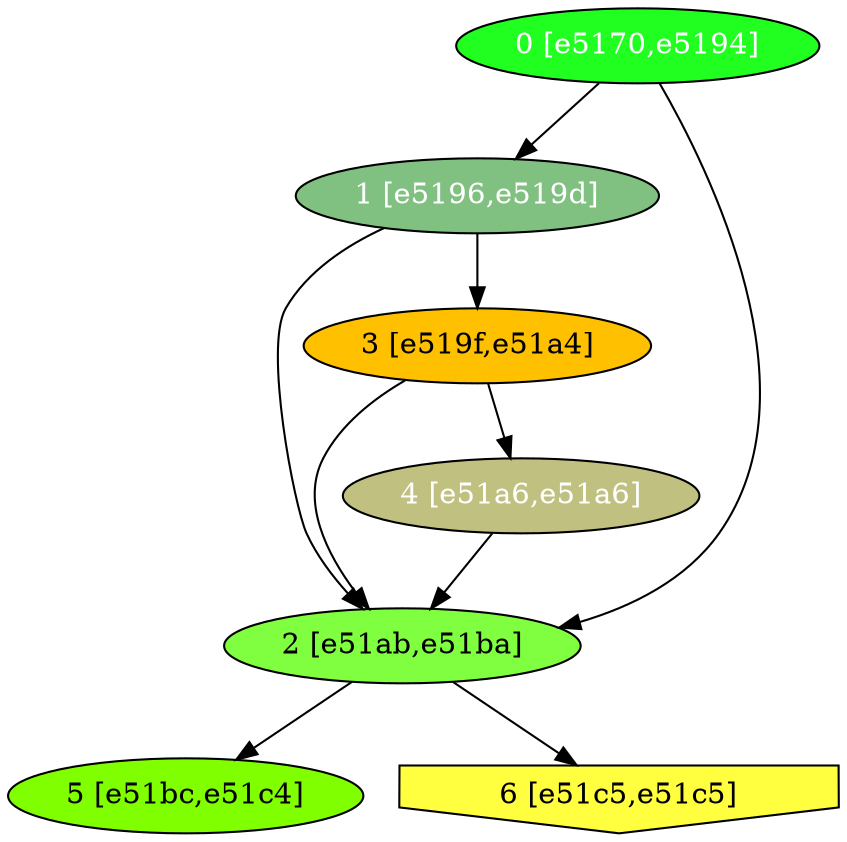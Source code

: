 diGraph libnss3{
	libnss3_0  [style=filled fillcolor="#20FF20" fontcolor="#ffffff" shape=oval label="0 [e5170,e5194]"]
	libnss3_1  [style=filled fillcolor="#80C080" fontcolor="#ffffff" shape=oval label="1 [e5196,e519d]"]
	libnss3_2  [style=filled fillcolor="#80FF40" fontcolor="#000000" shape=oval label="2 [e51ab,e51ba]"]
	libnss3_3  [style=filled fillcolor="#FFC000" fontcolor="#000000" shape=oval label="3 [e519f,e51a4]"]
	libnss3_4  [style=filled fillcolor="#C0C080" fontcolor="#ffffff" shape=oval label="4 [e51a6,e51a6]"]
	libnss3_5  [style=filled fillcolor="#80FF00" fontcolor="#000000" shape=oval label="5 [e51bc,e51c4]"]
	libnss3_6  [style=filled fillcolor="#FFFF40" fontcolor="#000000" shape=invhouse label="6 [e51c5,e51c5]"]

	libnss3_0 -> libnss3_1
	libnss3_0 -> libnss3_2
	libnss3_1 -> libnss3_2
	libnss3_1 -> libnss3_3
	libnss3_2 -> libnss3_5
	libnss3_2 -> libnss3_6
	libnss3_3 -> libnss3_2
	libnss3_3 -> libnss3_4
	libnss3_4 -> libnss3_2
}